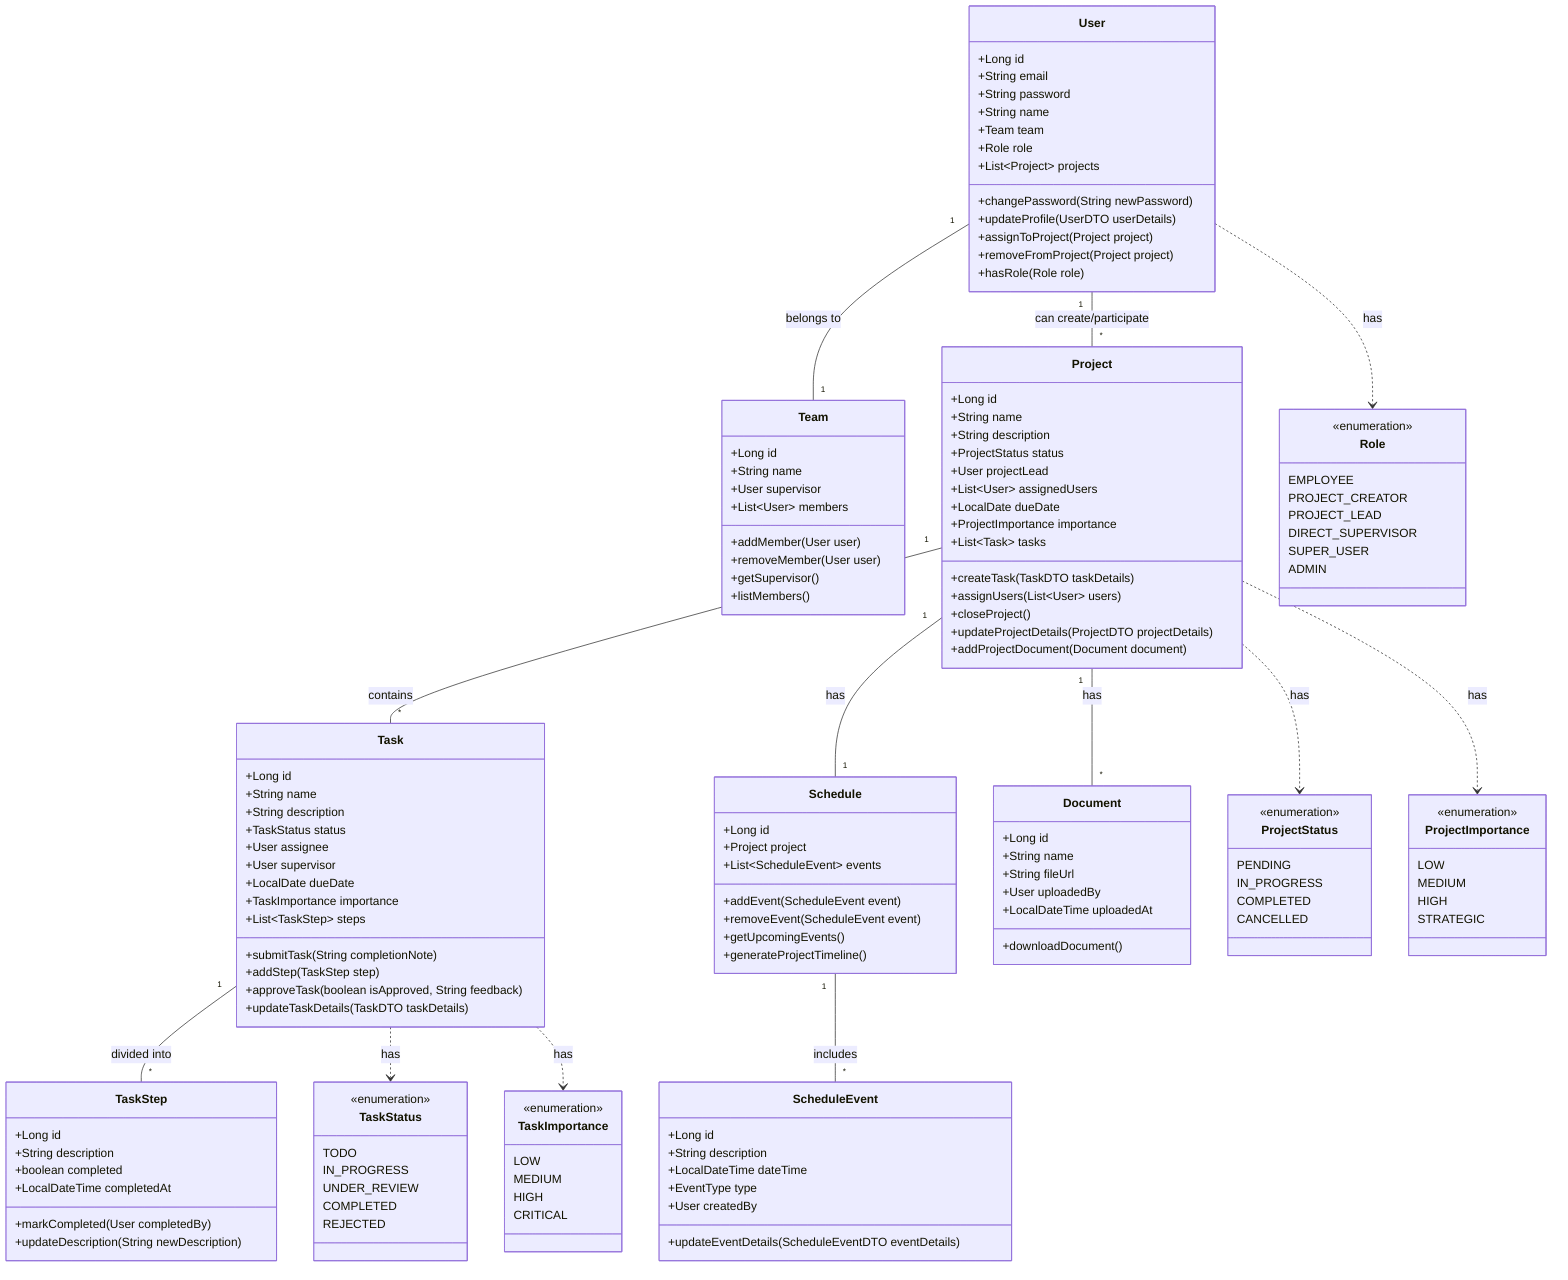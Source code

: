classDiagram
    class User {
        +Long id
        +String email
        +String password
        +String name
        +Team team
        +Role role
        +List~Project~ projects
        +changePassword(String newPassword)
        +updateProfile(UserDTO userDetails)
        +assignToProject(Project project)
        +removeFromProject(Project project)
        +hasRole(Role role)
    }

    class Team {
        +Long id
        +String name
        +User supervisor
        +List~User~ members
        +addMember(User user)
        +removeMember(User user)
        +getSupervisor()
        +listMembers()
    }

    class Project {
        +Long id
        +String name
        +String description
        +ProjectStatus status
        +User projectLead
        +List~User~ assignedUsers
        +LocalDate dueDate
        +ProjectImportance importance
        +List~Task~ tasks
        +createTask(TaskDTO taskDetails)
        +assignUsers(List~User~ users)
        +closeProject()
        +updateProjectDetails(ProjectDTO projectDetails)
        +addProjectDocument(Document document)
    }

    class Task {
        +Long id
        +String name
        +String description
        +TaskStatus status
        +User assignee
        +User supervisor
        +LocalDate dueDate
        +TaskImportance importance
        +List~TaskStep~ steps
        +submitTask(String completionNote)
        +addStep(TaskStep step)
        +approveTask(boolean isApproved, String feedback)
        +updateTaskDetails(TaskDTO taskDetails)
    }

    class TaskStep {
        +Long id
        +String description
        +boolean completed
        +LocalDateTime completedAt
        +markCompleted(User completedBy)
        +updateDescription(String newDescription)
    }

    class Schedule {
        +Long id
        +Project project
        +List~ScheduleEvent~ events
        +addEvent(ScheduleEvent event)
        +removeEvent(ScheduleEvent event)
        +getUpcomingEvents()
        +generateProjectTimeline()
    }

    class ScheduleEvent {
        +Long id
        +String description
        +LocalDateTime dateTime
        +EventType type
        +User createdBy
        +updateEventDetails(ScheduleEventDTO eventDetails)
    }

    class Document {
        +Long id
        +String name
        +String fileUrl
        +User uploadedBy
        +LocalDateTime uploadedAt
        +downloadDocument()
    }

    class Role {
        <<enumeration>>
        EMPLOYEE
        PROJECT_CREATOR
        PROJECT_LEAD
        DIRECT_SUPERVISOR
        SUPER_USER
        ADMIN
    }

    class ProjectStatus {
        <<enumeration>>
        PENDING
        IN_PROGRESS
        COMPLETED
        CANCELLED
    }

    class TaskStatus {
        <<enumeration>>
        TODO
        IN_PROGRESS
        UNDER_REVIEW
        COMPLETED
        REJECTED
    }

    class TaskImportance {
        <<enumeration>>
        LOW
        MEDIUM
        HIGH
        CRITICAL
    }

    class ProjectImportance {
        <<enumeration>>
        LOW
        MEDIUM
        HIGH
        STRATEGIC
    }

    User "1" -- "1" Team : belongs to
    User "1" -- "*" Project : can create/participate
    Project "1" -- "*" Task : contains
    Task "1" -- "*" TaskStep : divided into
    Project "1" -- "1" Schedule : has
    Schedule "1" -- "*" ScheduleEvent : includes
    Project "1" -- "*" Document : has
    User ..> Role : has
    Project ..> ProjectStatus : has
    Task ..> TaskStatus : has
    Task ..> TaskImportance : has
    Project ..> ProjectImportance : has